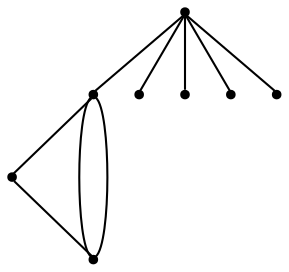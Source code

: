 graph {
  node [shape=point,comment="{\"directed\":false,\"doi\":\"10.1007/978-3-642-11805-0_17\",\"figure\":\"3\"}"]

  v0 [pos="979.853658161607,780.9349656538529"]
  v1 [pos="893.6645727734233,741.2329956748268"]
  v2 [pos="1032.1425297936728,774.8076696916058"]
  v3 [pos="1030.3912351031636,748.5481751181861"]
  v4 [pos="1021.2594342253929,798.8164376692337"]
  v5 [pos="1024.011496007165,720.2877802762117"]
  v6 [pos="949.6436815927193,936.116356936368"]
  v7 [pos="1189.9473837209302,758.0515609741209"]

  v0 -- v1 [id="-1",pos="979.853658161607,780.9349656538529 964.4672220274459,783.8400871276855 958.316789600461,785.0530931646173 954.0386041330736,782.656337738037 946.8082543661427,778.042182853005 943.1889120057572,767.0549125671386 935.7249926544898,762.5491344798694 927.9525527599245,758.693617179177 917.7991792190907,762.5033414667301 909.8057039837504,760.0480727455831 903.0214969368867,758.4226751847699 895.9203707672829,745.6512582258744 893.6645727734233,741.2329956748268"]
  v1 -- v7 [id="-3",pos="893.6645727734233,741.2329956748268 948.734646712902,610.5939245744183 948.734646712902,610.5939245744183 948.734646712902,610.5939245744183 1189.9473837209302,758.0515609741209 1189.9473837209302,758.0515609741209 1189.9473837209302,758.0515609741209"]
  v1 -- v7 [id="-4",pos="893.6645727734233,741.2329956748268 922.4150893810183,672.7164717934347 922.4150893810183,672.7164717934347 922.4150893810183,672.7164717934347 1189.9473837209302,758.0515609741209 1189.9473837209302,758.0515609741209 1189.9473837209302,758.0515609741209"]
  v6 -- v7 [id="-11",pos="949.6436815927193,936.116356936368 1189.9473837209302,758.0515609741209 1189.9473837209302,758.0515609741209 1189.9473837209302,758.0515609741209"]
  v1 -- v6 [id="-12",pos="893.6645727734233,741.2329956748268 949.6436815927193,936.116356936368 949.6436815927193,936.116356936368 949.6436815927193,936.116356936368"]
  v0 -- v5 [id="-19",pos="979.853658161607,780.9349656538529 1024.011496007165,720.2877802762117 1024.011496007165,720.2877802762117 1024.011496007165,720.2877802762117"]
  v0 -- v4 [id="-22",pos="979.853658161607,780.9349656538529 1021.2594342253929,798.8164376692337 1021.2594342253929,798.8164376692337 1021.2594342253929,798.8164376692337"]
  v0 -- v3 [id="-23",pos="979.853658161607,780.9349656538529 1030.3912351031636,748.5481751181861 1030.3912351031636,748.5481751181861 1030.3912351031636,748.5481751181861"]
  v0 -- v2 [id="-25",pos="979.853658161607,780.9349656538529 1032.1425297936728,774.8076696916058 1032.1425297936728,774.8076696916058 1032.1425297936728,774.8076696916058"]
}